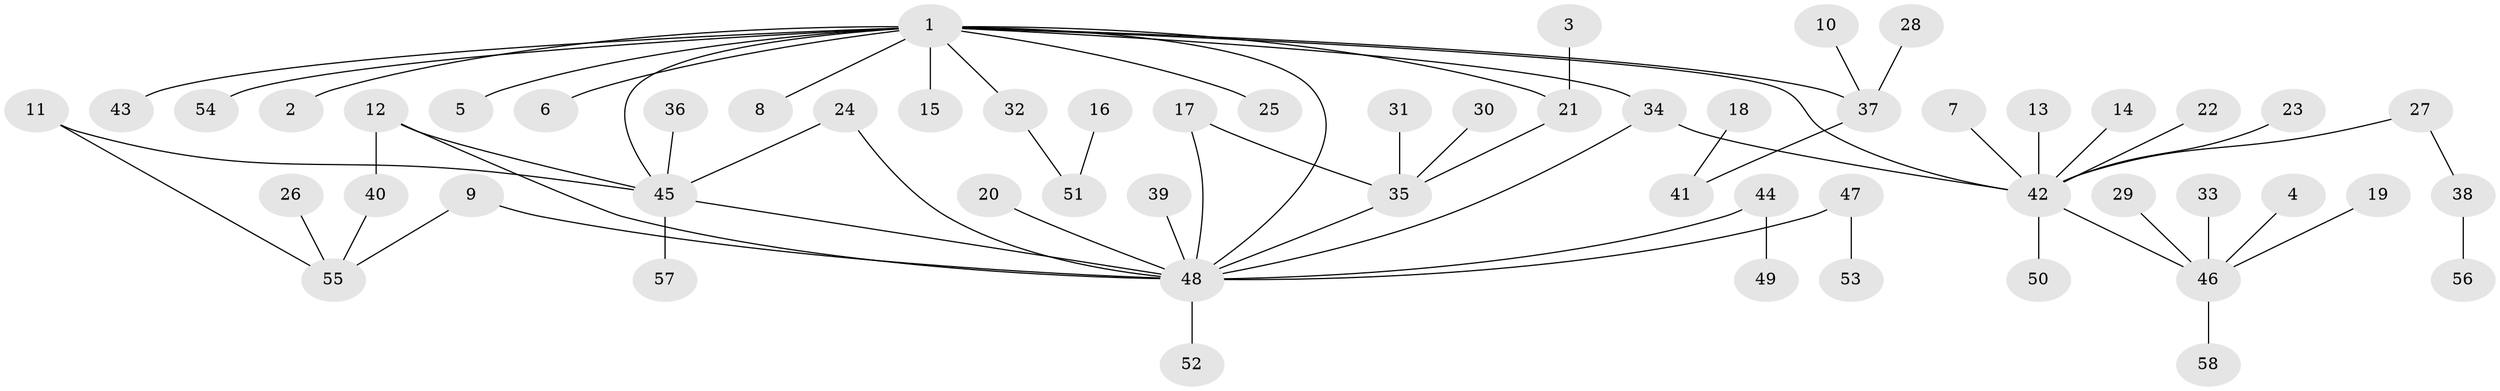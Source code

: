 // original degree distribution, {3: 0.06086956521739131, 15: 0.017391304347826087, 5: 0.034782608695652174, 1: 0.6086956521739131, 12: 0.008695652173913044, 4: 0.0782608695652174, 9: 0.008695652173913044, 2: 0.17391304347826086, 8: 0.008695652173913044}
// Generated by graph-tools (version 1.1) at 2025/26/03/09/25 03:26:09]
// undirected, 58 vertices, 66 edges
graph export_dot {
graph [start="1"]
  node [color=gray90,style=filled];
  1;
  2;
  3;
  4;
  5;
  6;
  7;
  8;
  9;
  10;
  11;
  12;
  13;
  14;
  15;
  16;
  17;
  18;
  19;
  20;
  21;
  22;
  23;
  24;
  25;
  26;
  27;
  28;
  29;
  30;
  31;
  32;
  33;
  34;
  35;
  36;
  37;
  38;
  39;
  40;
  41;
  42;
  43;
  44;
  45;
  46;
  47;
  48;
  49;
  50;
  51;
  52;
  53;
  54;
  55;
  56;
  57;
  58;
  1 -- 2 [weight=1.0];
  1 -- 5 [weight=1.0];
  1 -- 6 [weight=1.0];
  1 -- 8 [weight=1.0];
  1 -- 15 [weight=1.0];
  1 -- 21 [weight=1.0];
  1 -- 25 [weight=1.0];
  1 -- 32 [weight=1.0];
  1 -- 34 [weight=1.0];
  1 -- 37 [weight=1.0];
  1 -- 42 [weight=1.0];
  1 -- 43 [weight=1.0];
  1 -- 45 [weight=1.0];
  1 -- 48 [weight=1.0];
  1 -- 54 [weight=1.0];
  3 -- 21 [weight=1.0];
  4 -- 46 [weight=1.0];
  7 -- 42 [weight=1.0];
  9 -- 48 [weight=1.0];
  9 -- 55 [weight=1.0];
  10 -- 37 [weight=1.0];
  11 -- 45 [weight=1.0];
  11 -- 55 [weight=1.0];
  12 -- 40 [weight=1.0];
  12 -- 45 [weight=1.0];
  12 -- 48 [weight=1.0];
  13 -- 42 [weight=1.0];
  14 -- 42 [weight=1.0];
  16 -- 51 [weight=1.0];
  17 -- 35 [weight=1.0];
  17 -- 48 [weight=1.0];
  18 -- 41 [weight=1.0];
  19 -- 46 [weight=1.0];
  20 -- 48 [weight=1.0];
  21 -- 35 [weight=1.0];
  22 -- 42 [weight=1.0];
  23 -- 42 [weight=1.0];
  24 -- 45 [weight=1.0];
  24 -- 48 [weight=1.0];
  26 -- 55 [weight=1.0];
  27 -- 38 [weight=1.0];
  27 -- 42 [weight=1.0];
  28 -- 37 [weight=1.0];
  29 -- 46 [weight=1.0];
  30 -- 35 [weight=1.0];
  31 -- 35 [weight=1.0];
  32 -- 51 [weight=1.0];
  33 -- 46 [weight=1.0];
  34 -- 42 [weight=1.0];
  34 -- 48 [weight=1.0];
  35 -- 48 [weight=1.0];
  36 -- 45 [weight=1.0];
  37 -- 41 [weight=1.0];
  38 -- 56 [weight=1.0];
  39 -- 48 [weight=1.0];
  40 -- 55 [weight=1.0];
  42 -- 46 [weight=1.0];
  42 -- 50 [weight=1.0];
  44 -- 48 [weight=1.0];
  44 -- 49 [weight=1.0];
  45 -- 48 [weight=1.0];
  45 -- 57 [weight=1.0];
  46 -- 58 [weight=1.0];
  47 -- 48 [weight=1.0];
  47 -- 53 [weight=1.0];
  48 -- 52 [weight=1.0];
}
